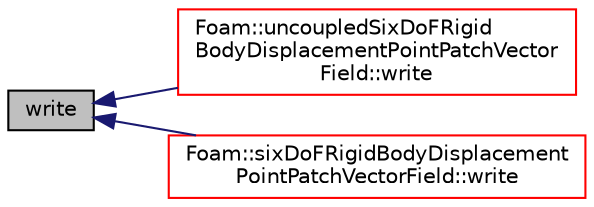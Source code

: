 digraph "write"
{
  bgcolor="transparent";
  edge [fontname="Helvetica",fontsize="10",labelfontname="Helvetica",labelfontsize="10"];
  node [fontname="Helvetica",fontsize="10",shape=record];
  rankdir="LR";
  Node1 [label="write",height=0.2,width=0.4,color="black", fillcolor="grey75", style="filled", fontcolor="black"];
  Node1 -> Node2 [dir="back",color="midnightblue",fontsize="10",style="solid",fontname="Helvetica"];
  Node2 [label="Foam::uncoupledSixDoFRigid\lBodyDisplacementPointPatchVector\lField::write",height=0.2,width=0.4,color="red",URL="$a02845.html#a0941061ad5a26be83b4107d05750ace6",tooltip="Write. "];
  Node1 -> Node3 [dir="back",color="midnightblue",fontsize="10",style="solid",fontname="Helvetica"];
  Node3 [label="Foam::sixDoFRigidBodyDisplacement\lPointPatchVectorField::write",height=0.2,width=0.4,color="red",URL="$a02399.html#a0941061ad5a26be83b4107d05750ace6",tooltip="Write. "];
}
